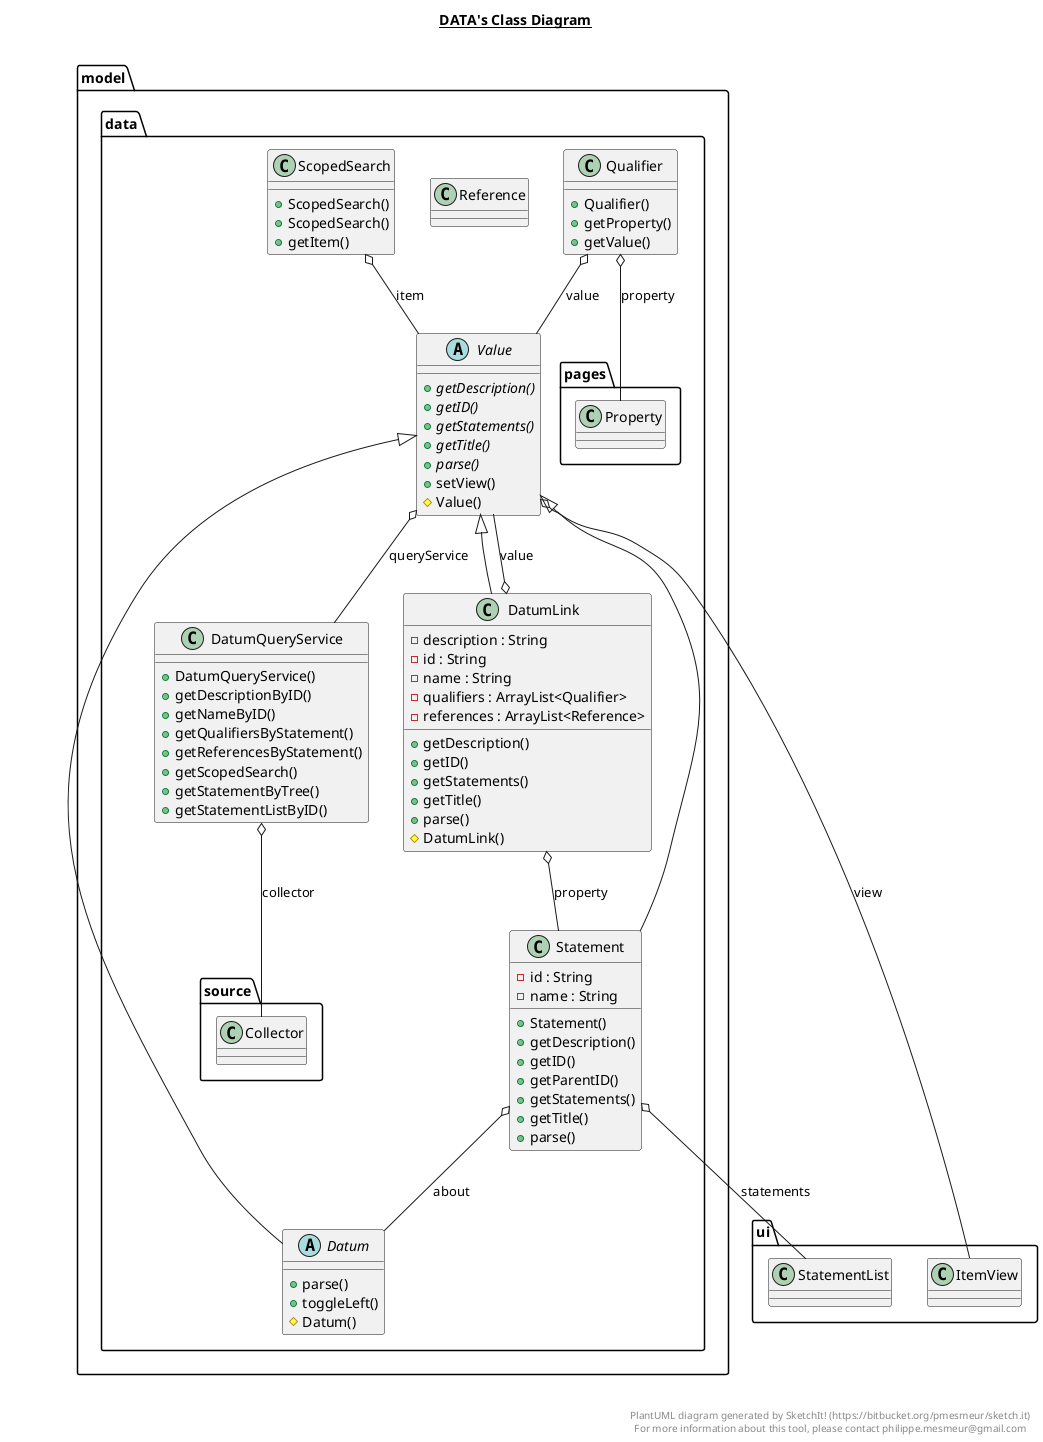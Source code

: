 @startuml

title __DATA's Class Diagram__\n

  namespace model.data {
    abstract class model.data.Datum {
        + parse()
        + toggleLeft()
        # Datum()
    }
  }
  

  namespace model.data {
    class model.data.DatumLink {
        - description : String
        - id : String
        - name : String
        - qualifiers : ArrayList<Qualifier>
        - references : ArrayList<Reference>
        + getDescription()
        + getID()
        + getStatements()
        + getTitle()
        + parse()
        # DatumLink()
    }
  }
  

  namespace model.data {
    class model.data.DatumQueryService {
        + DatumQueryService()
        + getDescriptionByID()
        + getNameByID()
        + getQualifiersByStatement()
        + getReferencesByStatement()
        + getScopedSearch()
        + getStatementByTree()
        + getStatementListByID()
    }
  }
  

  namespace model.data {
    class model.data.Qualifier {
        + Qualifier()
        + getProperty()
        + getValue()
    }
  }
  

  namespace model.data {
    class model.data.Reference {
    }
  }
  

  namespace model.data {
    class model.data.ScopedSearch {
        + ScopedSearch()
        + ScopedSearch()
        + getItem()
    }
  }
  

  namespace model.data {
    class model.data.Statement {
        - id : String
        - name : String
        + Statement()
        + getDescription()
        + getID()
        + getParentID()
        + getStatements()
        + getTitle()
        + parse()
    }
  }
  

  namespace model.data {
    abstract class model.data.Value {
        {abstract} + getDescription()
        {abstract} + getID()
        {abstract} + getStatements()
        {abstract} + getTitle()
        {abstract} + parse()
        + setView()
        # Value()
    }
  }
  

  model.data.Datum -up-|> model.data.Value
  model.data.DatumLink -up-|> model.data.Value
  model.data.DatumLink o-- model.data.Statement : property
  model.data.DatumLink o-- model.data.Value : value
  model.data.DatumQueryService o-- model.data.source.Collector : collector
  model.data.Qualifier o-- model.data.pages.Property : property
  model.data.Qualifier o-- model.data.Value : value
  model.data.ScopedSearch o-- model.data.Value : item
  model.data.Statement -up-|> model.data.Value
  model.data.Statement o-- model.data.Datum : about
  model.data.Statement o-- ui.StatementList : statements
  model.data.Value o-- model.data.DatumQueryService : queryService
  model.data.Value o-- ui.ItemView : view


right footer


PlantUML diagram generated by SketchIt! (https://bitbucket.org/pmesmeur/sketch.it)
For more information about this tool, please contact philippe.mesmeur@gmail.com
endfooter

@enduml
